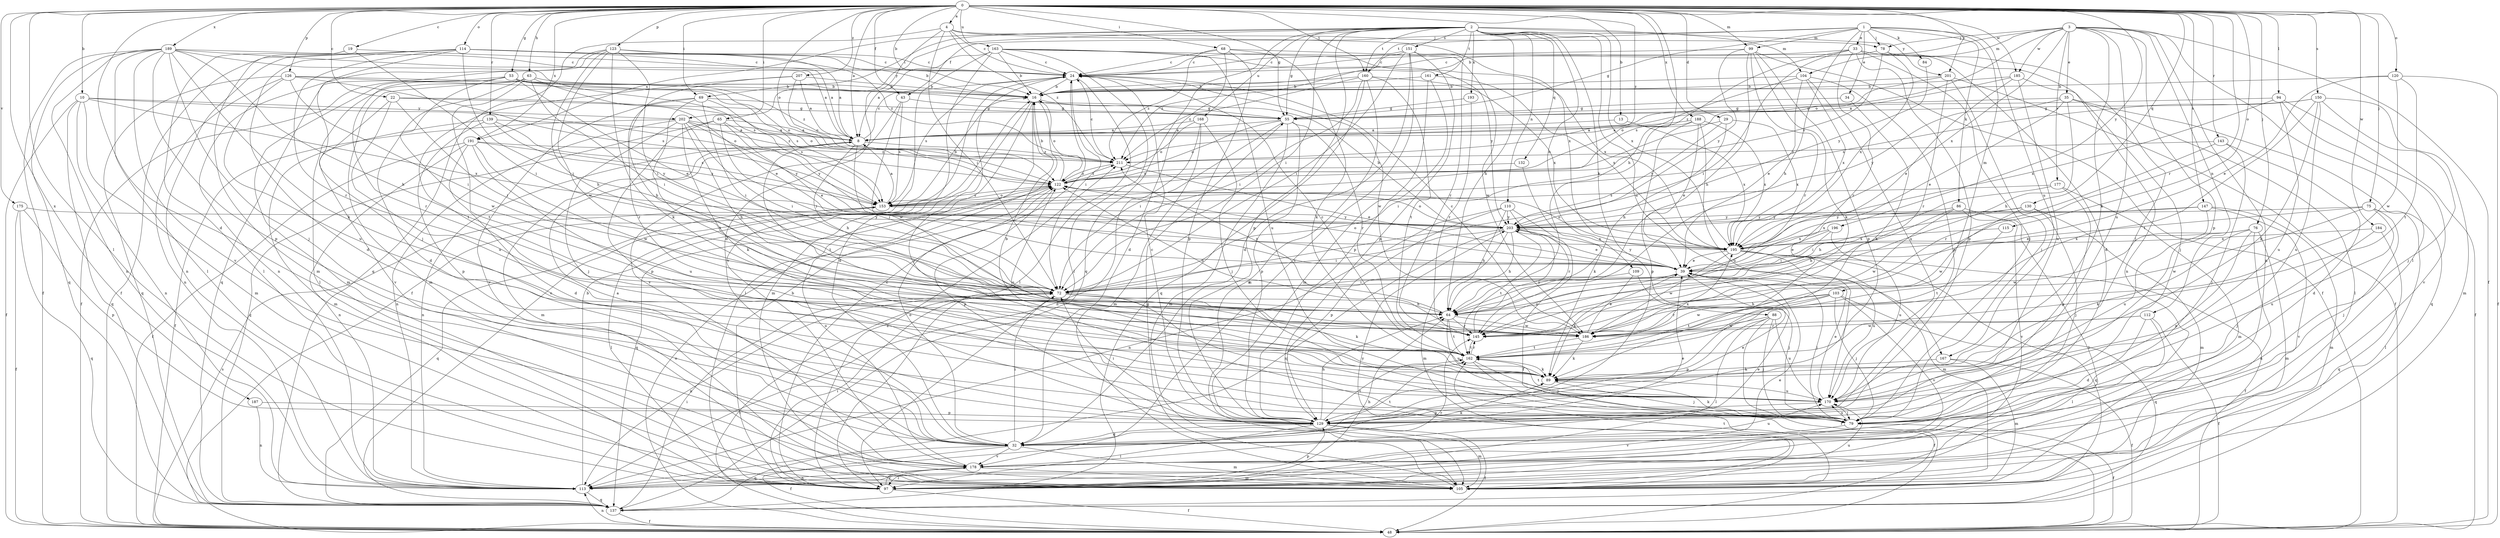 strict digraph  {
0;
1;
2;
3;
4;
8;
10;
13;
16;
19;
22;
24;
29;
32;
33;
34;
35;
39;
43;
48;
53;
55;
63;
64;
65;
68;
69;
72;
75;
76;
78;
79;
84;
86;
88;
89;
94;
97;
99;
103;
104;
105;
109;
110;
112;
113;
114;
115;
120;
122;
123;
126;
129;
130;
132;
137;
139;
143;
145;
147;
150;
151;
153;
160;
161;
162;
163;
167;
168;
170;
175;
177;
178;
184;
185;
186;
187;
188;
189;
191;
193;
195;
196;
201;
202;
203;
207;
211;
0 -> 4  [label=a];
0 -> 8  [label=a];
0 -> 10  [label=b];
0 -> 13  [label=b];
0 -> 16  [label=b];
0 -> 19  [label=c];
0 -> 22  [label=c];
0 -> 29  [label=d];
0 -> 32  [label=d];
0 -> 43  [label=f];
0 -> 53  [label=g];
0 -> 55  [label=g];
0 -> 63  [label=h];
0 -> 64  [label=h];
0 -> 65  [label=i];
0 -> 68  [label=i];
0 -> 69  [label=i];
0 -> 75  [label=j];
0 -> 76  [label=j];
0 -> 94  [label=l];
0 -> 97  [label=l];
0 -> 99  [label=m];
0 -> 114  [label=o];
0 -> 115  [label=o];
0 -> 120  [label=o];
0 -> 122  [label=o];
0 -> 123  [label=p];
0 -> 126  [label=p];
0 -> 130  [label=q];
0 -> 139  [label=r];
0 -> 143  [label=r];
0 -> 145  [label=r];
0 -> 147  [label=s];
0 -> 150  [label=s];
0 -> 160  [label=t];
0 -> 163  [label=u];
0 -> 175  [label=v];
0 -> 184  [label=w];
0 -> 185  [label=w];
0 -> 187  [label=x];
0 -> 188  [label=x];
0 -> 189  [label=x];
0 -> 191  [label=x];
0 -> 196  [label=y];
0 -> 201  [label=y];
0 -> 207  [label=z];
0 -> 211  [label=z];
1 -> 33  [label=e];
1 -> 34  [label=e];
1 -> 43  [label=f];
1 -> 55  [label=g];
1 -> 64  [label=h];
1 -> 78  [label=j];
1 -> 84  [label=k];
1 -> 86  [label=k];
1 -> 99  [label=m];
1 -> 103  [label=m];
1 -> 160  [label=t];
1 -> 167  [label=u];
2 -> 55  [label=g];
2 -> 64  [label=h];
2 -> 69  [label=i];
2 -> 72  [label=i];
2 -> 88  [label=k];
2 -> 104  [label=m];
2 -> 109  [label=n];
2 -> 110  [label=n];
2 -> 129  [label=p];
2 -> 132  [label=q];
2 -> 137  [label=q];
2 -> 151  [label=s];
2 -> 160  [label=t];
2 -> 161  [label=t];
2 -> 167  [label=u];
2 -> 168  [label=u];
2 -> 191  [label=x];
2 -> 193  [label=x];
2 -> 195  [label=x];
2 -> 201  [label=y];
2 -> 202  [label=y];
3 -> 16  [label=b];
3 -> 35  [label=e];
3 -> 48  [label=f];
3 -> 78  [label=j];
3 -> 89  [label=k];
3 -> 97  [label=l];
3 -> 104  [label=m];
3 -> 112  [label=n];
3 -> 113  [label=n];
3 -> 122  [label=o];
3 -> 129  [label=p];
3 -> 170  [label=u];
3 -> 177  [label=v];
3 -> 185  [label=w];
3 -> 195  [label=x];
4 -> 24  [label=c];
4 -> 32  [label=d];
4 -> 72  [label=i];
4 -> 78  [label=j];
4 -> 137  [label=q];
4 -> 195  [label=x];
4 -> 211  [label=z];
8 -> 24  [label=c];
8 -> 64  [label=h];
8 -> 72  [label=i];
8 -> 105  [label=m];
8 -> 113  [label=n];
8 -> 162  [label=t];
8 -> 211  [label=z];
10 -> 48  [label=f];
10 -> 105  [label=m];
10 -> 113  [label=n];
10 -> 122  [label=o];
10 -> 137  [label=q];
10 -> 195  [label=x];
10 -> 202  [label=y];
13 -> 8  [label=a];
13 -> 195  [label=x];
16 -> 55  [label=g];
16 -> 79  [label=j];
16 -> 97  [label=l];
16 -> 105  [label=m];
16 -> 122  [label=o];
19 -> 24  [label=c];
19 -> 72  [label=i];
19 -> 97  [label=l];
19 -> 105  [label=m];
22 -> 55  [label=g];
22 -> 72  [label=i];
22 -> 122  [label=o];
22 -> 170  [label=u];
22 -> 178  [label=v];
24 -> 16  [label=b];
24 -> 32  [label=d];
24 -> 72  [label=i];
24 -> 97  [label=l];
24 -> 153  [label=s];
24 -> 186  [label=w];
29 -> 8  [label=a];
29 -> 64  [label=h];
29 -> 195  [label=x];
29 -> 203  [label=y];
32 -> 8  [label=a];
32 -> 39  [label=e];
32 -> 48  [label=f];
32 -> 72  [label=i];
32 -> 89  [label=k];
32 -> 105  [label=m];
32 -> 122  [label=o];
32 -> 137  [label=q];
32 -> 162  [label=t];
32 -> 170  [label=u];
32 -> 178  [label=v];
33 -> 24  [label=c];
33 -> 32  [label=d];
33 -> 72  [label=i];
33 -> 79  [label=j];
33 -> 113  [label=n];
33 -> 129  [label=p];
33 -> 145  [label=r];
33 -> 153  [label=s];
34 -> 55  [label=g];
34 -> 89  [label=k];
35 -> 39  [label=e];
35 -> 55  [label=g];
35 -> 64  [label=h];
35 -> 97  [label=l];
35 -> 137  [label=q];
35 -> 203  [label=y];
39 -> 72  [label=i];
39 -> 79  [label=j];
39 -> 122  [label=o];
39 -> 145  [label=r];
39 -> 203  [label=y];
43 -> 55  [label=g];
43 -> 153  [label=s];
43 -> 178  [label=v];
43 -> 186  [label=w];
48 -> 72  [label=i];
48 -> 113  [label=n];
48 -> 122  [label=o];
48 -> 153  [label=s];
53 -> 16  [label=b];
53 -> 39  [label=e];
53 -> 48  [label=f];
53 -> 105  [label=m];
53 -> 122  [label=o];
53 -> 145  [label=r];
53 -> 153  [label=s];
53 -> 186  [label=w];
53 -> 211  [label=z];
55 -> 8  [label=a];
55 -> 72  [label=i];
55 -> 105  [label=m];
55 -> 122  [label=o];
55 -> 129  [label=p];
55 -> 145  [label=r];
63 -> 16  [label=b];
63 -> 32  [label=d];
63 -> 39  [label=e];
63 -> 72  [label=i];
63 -> 97  [label=l];
63 -> 105  [label=m];
63 -> 162  [label=t];
64 -> 145  [label=r];
64 -> 162  [label=t];
64 -> 170  [label=u];
64 -> 186  [label=w];
64 -> 211  [label=z];
65 -> 8  [label=a];
65 -> 39  [label=e];
65 -> 72  [label=i];
65 -> 129  [label=p];
65 -> 137  [label=q];
65 -> 203  [label=y];
68 -> 24  [label=c];
68 -> 32  [label=d];
68 -> 89  [label=k];
68 -> 129  [label=p];
68 -> 186  [label=w];
68 -> 211  [label=z];
69 -> 55  [label=g];
69 -> 72  [label=i];
69 -> 145  [label=r];
69 -> 153  [label=s];
69 -> 162  [label=t];
69 -> 178  [label=v];
72 -> 64  [label=h];
72 -> 79  [label=j];
72 -> 89  [label=k];
72 -> 113  [label=n];
75 -> 39  [label=e];
75 -> 79  [label=j];
75 -> 97  [label=l];
75 -> 170  [label=u];
75 -> 186  [label=w];
75 -> 203  [label=y];
76 -> 89  [label=k];
76 -> 105  [label=m];
76 -> 113  [label=n];
76 -> 129  [label=p];
76 -> 186  [label=w];
76 -> 195  [label=x];
78 -> 24  [label=c];
78 -> 79  [label=j];
78 -> 153  [label=s];
78 -> 195  [label=x];
79 -> 48  [label=f];
79 -> 89  [label=k];
79 -> 170  [label=u];
79 -> 178  [label=v];
84 -> 203  [label=y];
86 -> 64  [label=h];
86 -> 97  [label=l];
86 -> 178  [label=v];
86 -> 186  [label=w];
86 -> 203  [label=y];
88 -> 48  [label=f];
88 -> 79  [label=j];
88 -> 97  [label=l];
88 -> 129  [label=p];
88 -> 170  [label=u];
88 -> 186  [label=w];
89 -> 16  [label=b];
89 -> 79  [label=j];
89 -> 122  [label=o];
89 -> 170  [label=u];
94 -> 48  [label=f];
94 -> 55  [label=g];
94 -> 170  [label=u];
94 -> 178  [label=v];
94 -> 195  [label=x];
97 -> 16  [label=b];
97 -> 24  [label=c];
97 -> 39  [label=e];
97 -> 48  [label=f];
97 -> 64  [label=h];
97 -> 72  [label=i];
97 -> 129  [label=p];
97 -> 170  [label=u];
97 -> 178  [label=v];
97 -> 211  [label=z];
99 -> 24  [label=c];
99 -> 48  [label=f];
99 -> 64  [label=h];
99 -> 89  [label=k];
99 -> 129  [label=p];
99 -> 145  [label=r];
99 -> 203  [label=y];
103 -> 64  [label=h];
103 -> 79  [label=j];
103 -> 137  [label=q];
103 -> 145  [label=r];
103 -> 162  [label=t];
103 -> 178  [label=v];
103 -> 186  [label=w];
104 -> 16  [label=b];
104 -> 39  [label=e];
104 -> 122  [label=o];
104 -> 129  [label=p];
104 -> 170  [label=u];
104 -> 195  [label=x];
105 -> 55  [label=g];
105 -> 162  [label=t];
105 -> 203  [label=y];
109 -> 72  [label=i];
109 -> 79  [label=j];
109 -> 89  [label=k];
110 -> 48  [label=f];
110 -> 64  [label=h];
110 -> 113  [label=n];
110 -> 129  [label=p];
110 -> 145  [label=r];
110 -> 203  [label=y];
112 -> 32  [label=d];
112 -> 48  [label=f];
112 -> 97  [label=l];
112 -> 145  [label=r];
112 -> 186  [label=w];
113 -> 16  [label=b];
113 -> 137  [label=q];
113 -> 145  [label=r];
114 -> 8  [label=a];
114 -> 16  [label=b];
114 -> 24  [label=c];
114 -> 32  [label=d];
114 -> 48  [label=f];
114 -> 72  [label=i];
114 -> 79  [label=j];
114 -> 113  [label=n];
114 -> 145  [label=r];
114 -> 211  [label=z];
115 -> 162  [label=t];
115 -> 195  [label=x];
120 -> 16  [label=b];
120 -> 39  [label=e];
120 -> 48  [label=f];
120 -> 162  [label=t];
120 -> 186  [label=w];
122 -> 16  [label=b];
122 -> 129  [label=p];
122 -> 137  [label=q];
122 -> 153  [label=s];
122 -> 211  [label=z];
123 -> 8  [label=a];
123 -> 24  [label=c];
123 -> 64  [label=h];
123 -> 72  [label=i];
123 -> 89  [label=k];
123 -> 113  [label=n];
123 -> 137  [label=q];
123 -> 186  [label=w];
126 -> 16  [label=b];
126 -> 55  [label=g];
126 -> 72  [label=i];
126 -> 113  [label=n];
126 -> 137  [label=q];
126 -> 153  [label=s];
126 -> 170  [label=u];
129 -> 24  [label=c];
129 -> 32  [label=d];
129 -> 39  [label=e];
129 -> 48  [label=f];
129 -> 64  [label=h];
129 -> 72  [label=i];
129 -> 97  [label=l];
129 -> 105  [label=m];
129 -> 162  [label=t];
130 -> 72  [label=i];
130 -> 79  [label=j];
130 -> 105  [label=m];
130 -> 186  [label=w];
130 -> 203  [label=y];
132 -> 89  [label=k];
132 -> 122  [label=o];
137 -> 24  [label=c];
137 -> 48  [label=f];
137 -> 72  [label=i];
139 -> 8  [label=a];
139 -> 105  [label=m];
139 -> 129  [label=p];
139 -> 153  [label=s];
139 -> 203  [label=y];
143 -> 32  [label=d];
143 -> 79  [label=j];
143 -> 145  [label=r];
143 -> 211  [label=z];
145 -> 162  [label=t];
145 -> 203  [label=y];
147 -> 105  [label=m];
147 -> 170  [label=u];
147 -> 178  [label=v];
147 -> 195  [label=x];
147 -> 203  [label=y];
150 -> 55  [label=g];
150 -> 79  [label=j];
150 -> 89  [label=k];
150 -> 105  [label=m];
150 -> 153  [label=s];
150 -> 162  [label=t];
150 -> 170  [label=u];
151 -> 24  [label=c];
151 -> 32  [label=d];
151 -> 72  [label=i];
151 -> 129  [label=p];
151 -> 145  [label=r];
151 -> 178  [label=v];
151 -> 211  [label=z];
153 -> 8  [label=a];
153 -> 16  [label=b];
153 -> 97  [label=l];
153 -> 122  [label=o];
153 -> 137  [label=q];
153 -> 203  [label=y];
160 -> 16  [label=b];
160 -> 72  [label=i];
160 -> 105  [label=m];
160 -> 137  [label=q];
160 -> 162  [label=t];
160 -> 195  [label=x];
160 -> 211  [label=z];
161 -> 16  [label=b];
161 -> 105  [label=m];
161 -> 129  [label=p];
161 -> 195  [label=x];
162 -> 24  [label=c];
162 -> 48  [label=f];
162 -> 79  [label=j];
162 -> 89  [label=k];
162 -> 145  [label=r];
162 -> 195  [label=x];
163 -> 8  [label=a];
163 -> 16  [label=b];
163 -> 24  [label=c];
163 -> 48  [label=f];
163 -> 97  [label=l];
163 -> 170  [label=u];
163 -> 178  [label=v];
163 -> 195  [label=x];
163 -> 203  [label=y];
167 -> 48  [label=f];
167 -> 89  [label=k];
167 -> 105  [label=m];
168 -> 8  [label=a];
168 -> 79  [label=j];
168 -> 105  [label=m];
168 -> 113  [label=n];
168 -> 122  [label=o];
170 -> 39  [label=e];
170 -> 79  [label=j];
170 -> 129  [label=p];
170 -> 162  [label=t];
175 -> 48  [label=f];
175 -> 129  [label=p];
175 -> 137  [label=q];
175 -> 203  [label=y];
177 -> 64  [label=h];
177 -> 105  [label=m];
177 -> 129  [label=p];
177 -> 153  [label=s];
178 -> 39  [label=e];
178 -> 97  [label=l];
178 -> 105  [label=m];
178 -> 113  [label=n];
178 -> 122  [label=o];
184 -> 79  [label=j];
184 -> 137  [label=q];
184 -> 195  [label=x];
185 -> 8  [label=a];
185 -> 16  [label=b];
185 -> 39  [label=e];
185 -> 79  [label=j];
185 -> 170  [label=u];
186 -> 24  [label=c];
186 -> 39  [label=e];
186 -> 89  [label=k];
186 -> 122  [label=o];
186 -> 162  [label=t];
187 -> 113  [label=n];
187 -> 129  [label=p];
188 -> 8  [label=a];
188 -> 39  [label=e];
188 -> 72  [label=i];
188 -> 129  [label=p];
188 -> 170  [label=u];
188 -> 195  [label=x];
189 -> 8  [label=a];
189 -> 24  [label=c];
189 -> 48  [label=f];
189 -> 64  [label=h];
189 -> 79  [label=j];
189 -> 89  [label=k];
189 -> 97  [label=l];
189 -> 113  [label=n];
189 -> 129  [label=p];
189 -> 137  [label=q];
189 -> 153  [label=s];
189 -> 178  [label=v];
191 -> 32  [label=d];
191 -> 48  [label=f];
191 -> 113  [label=n];
191 -> 153  [label=s];
191 -> 170  [label=u];
191 -> 186  [label=w];
191 -> 211  [label=z];
193 -> 55  [label=g];
193 -> 145  [label=r];
195 -> 39  [label=e];
195 -> 48  [label=f];
195 -> 105  [label=m];
195 -> 122  [label=o];
195 -> 137  [label=q];
195 -> 170  [label=u];
195 -> 186  [label=w];
196 -> 39  [label=e];
196 -> 72  [label=i];
196 -> 170  [label=u];
196 -> 195  [label=x];
201 -> 16  [label=b];
201 -> 48  [label=f];
201 -> 79  [label=j];
201 -> 145  [label=r];
201 -> 211  [label=z];
202 -> 8  [label=a];
202 -> 48  [label=f];
202 -> 64  [label=h];
202 -> 72  [label=i];
202 -> 79  [label=j];
202 -> 89  [label=k];
202 -> 113  [label=n];
202 -> 203  [label=y];
202 -> 211  [label=z];
203 -> 16  [label=b];
203 -> 39  [label=e];
203 -> 64  [label=h];
203 -> 72  [label=i];
203 -> 105  [label=m];
203 -> 113  [label=n];
203 -> 122  [label=o];
203 -> 162  [label=t];
203 -> 195  [label=x];
207 -> 8  [label=a];
207 -> 16  [label=b];
207 -> 64  [label=h];
207 -> 122  [label=o];
207 -> 162  [label=t];
211 -> 24  [label=c];
211 -> 39  [label=e];
211 -> 122  [label=o];
}
